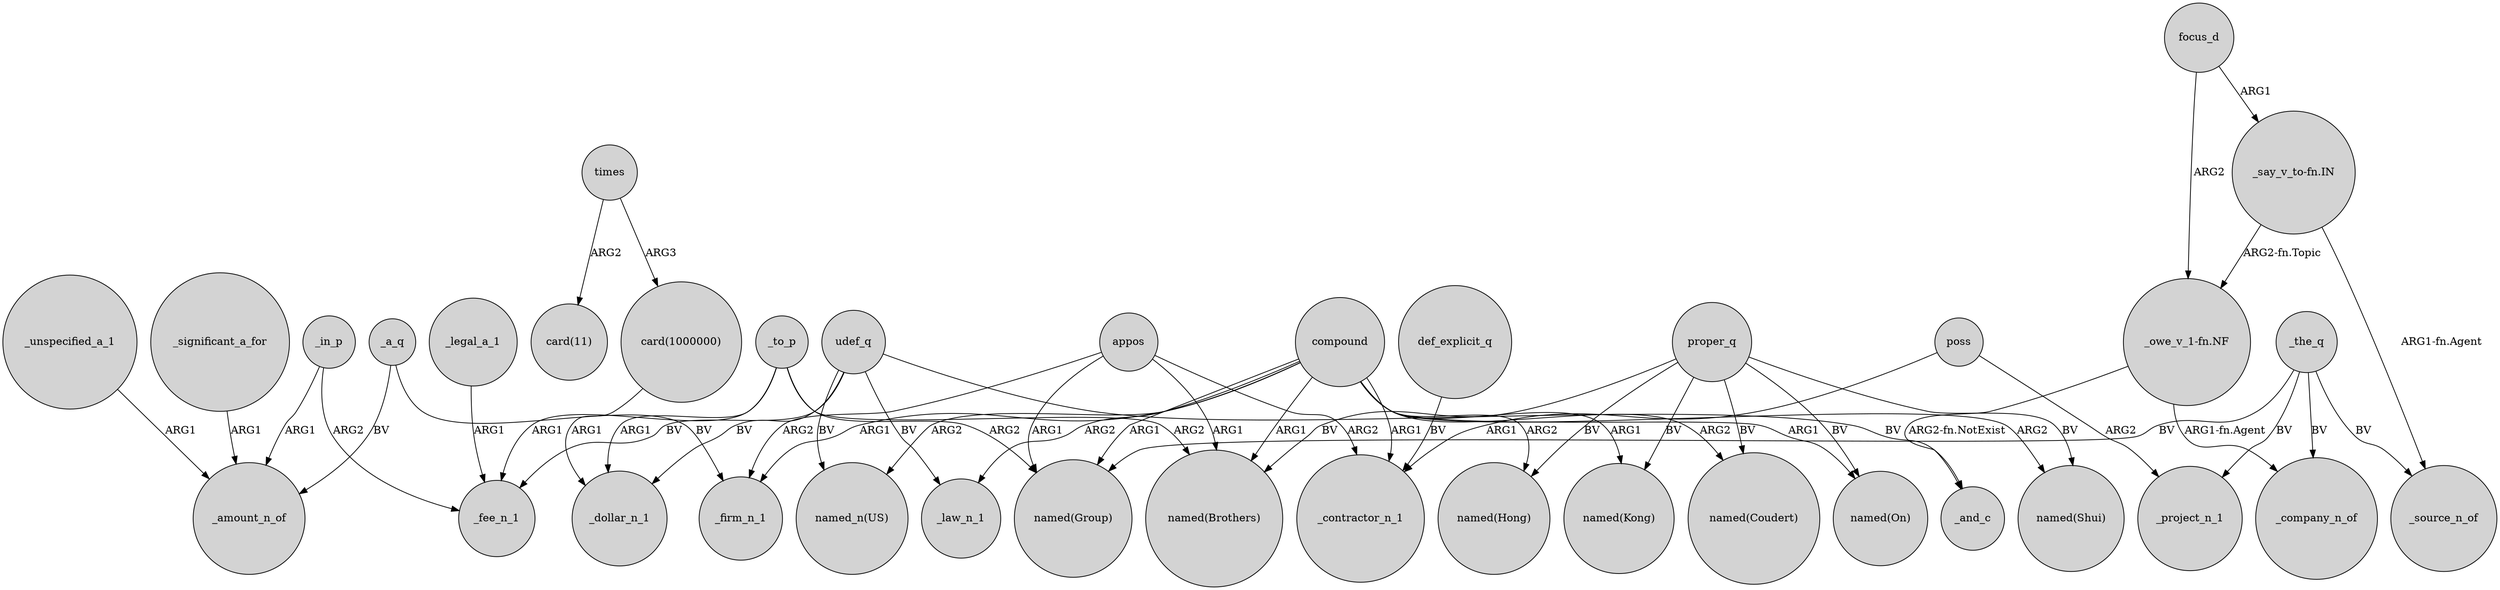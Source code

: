 digraph {
	node [shape=circle style=filled]
	_a_q -> _amount_n_of [label=BV]
	"card(1000000)" -> _dollar_n_1 [label=ARG1]
	focus_d -> "_owe_v_1-fn.NF" [label=ARG2]
	compound -> _contractor_n_1 [label=ARG1]
	_to_p -> "named(Group)" [label=ARG2]
	proper_q -> "named(Coudert)" [label=BV]
	udef_q -> "named_n(US)" [label=BV]
	_to_p -> _fee_n_1 [label=ARG1]
	udef_q -> _fee_n_1 [label=BV]
	appos -> _firm_n_1 [label=ARG2]
	compound -> "named(On)" [label=ARG1]
	proper_q -> "named(On)" [label=BV]
	proper_q -> "named(Brothers)" [label=BV]
	compound -> "named(Shui)" [label=ARG2]
	def_explicit_q -> _contractor_n_1 [label=BV]
	_a_q -> _firm_n_1 [label=BV]
	"_say_v_to-fn.IN" -> _source_n_of [label="ARG1-fn.Agent"]
	_the_q -> _project_n_1 [label=BV]
	compound -> "named(Hong)" [label=ARG2]
	poss -> _project_n_1 [label=ARG2]
	compound -> "named(Coudert)" [label=ARG2]
	udef_q -> _law_n_1 [label=BV]
	"_owe_v_1-fn.NF" -> _and_c [label="ARG2-fn.NotExist"]
	"_say_v_to-fn.IN" -> "_owe_v_1-fn.NF" [label="ARG2-fn.Topic"]
	poss -> _contractor_n_1 [label=ARG1]
	appos -> "named(Brothers)" [label=ARG1]
	compound -> "named(Brothers)" [label=ARG1]
	_the_q -> _company_n_of [label=BV]
	compound -> "named_n(US)" [label=ARG2]
	compound -> "named(Group)" [label=ARG1]
	proper_q -> "named(Hong)" [label=BV]
	proper_q -> "named(Shui)" [label=BV]
	appos -> _contractor_n_1 [label=ARG2]
	_to_p -> "named(Brothers)" [label=ARG2]
	_significant_a_for -> _amount_n_of [label=ARG1]
	appos -> "named(Group)" [label=ARG1]
	times -> "card(1000000)" [label=ARG3]
	_the_q -> "named(Group)" [label=BV]
	proper_q -> "named(Kong)" [label=BV]
	_in_p -> _amount_n_of [label=ARG1]
	_to_p -> _dollar_n_1 [label=ARG1]
	_legal_a_1 -> _fee_n_1 [label=ARG1]
	compound -> _firm_n_1 [label=ARG1]
	_in_p -> _fee_n_1 [label=ARG2]
	_unspecified_a_1 -> _amount_n_of [label=ARG1]
	"_owe_v_1-fn.NF" -> _company_n_of [label="ARG1-fn.Agent"]
	_the_q -> _source_n_of [label=BV]
	compound -> _law_n_1 [label=ARG2]
	udef_q -> _and_c [label=BV]
	compound -> "named(Kong)" [label=ARG1]
	udef_q -> _dollar_n_1 [label=BV]
	focus_d -> "_say_v_to-fn.IN" [label=ARG1]
	times -> "card(11)" [label=ARG2]
}
